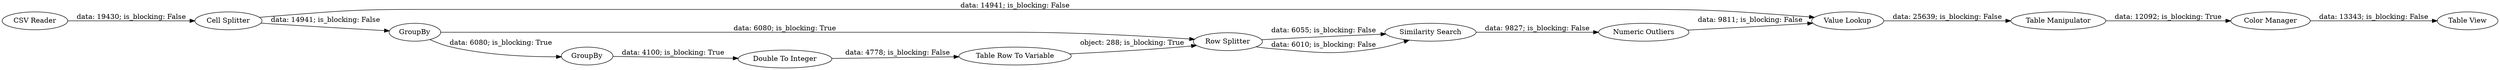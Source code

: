 digraph {
	"-4985130736879646611_7" [label="Cell Splitter"]
	"-4985130736879646611_5" [label="Similarity Search"]
	"-4985130736879646611_8" [label="Table Row To Variable"]
	"-4985130736879646611_13" [label="Table Manipulator"]
	"-4985130736879646611_12" [label="Value Lookup"]
	"-4985130736879646611_3" [label=GroupBy]
	"-4985130736879646611_9" [label="Row Splitter"]
	"-4985130736879646611_11" [label="Numeric Outliers"]
	"-4985130736879646611_1" [label="CSV Reader"]
	"-4985130736879646611_10" [label="Double To Integer"]
	"-4985130736879646611_14" [label="Table View"]
	"-4985130736879646611_4" [label=GroupBy]
	"-4985130736879646611_16" [label="Color Manager"]
	"-4985130736879646611_3" -> "-4985130736879646611_9" [label="data: 6080; is_blocking: True"]
	"-4985130736879646611_4" -> "-4985130736879646611_10" [label="data: 4100; is_blocking: True"]
	"-4985130736879646611_11" -> "-4985130736879646611_12" [label="data: 9811; is_blocking: False"]
	"-4985130736879646611_16" -> "-4985130736879646611_14" [label="data: 13343; is_blocking: False"]
	"-4985130736879646611_9" -> "-4985130736879646611_5" [label="data: 6055; is_blocking: False"]
	"-4985130736879646611_3" -> "-4985130736879646611_4" [label="data: 6080; is_blocking: True"]
	"-4985130736879646611_7" -> "-4985130736879646611_3" [label="data: 14941; is_blocking: False"]
	"-4985130736879646611_5" -> "-4985130736879646611_11" [label="data: 9827; is_blocking: False"]
	"-4985130736879646611_9" -> "-4985130736879646611_5" [label="data: 6010; is_blocking: False"]
	"-4985130736879646611_8" -> "-4985130736879646611_9" [label="object: 288; is_blocking: True"]
	"-4985130736879646611_1" -> "-4985130736879646611_7" [label="data: 19430; is_blocking: False"]
	"-4985130736879646611_13" -> "-4985130736879646611_16" [label="data: 12092; is_blocking: True"]
	"-4985130736879646611_12" -> "-4985130736879646611_13" [label="data: 25639; is_blocking: False"]
	"-4985130736879646611_7" -> "-4985130736879646611_12" [label="data: 14941; is_blocking: False"]
	"-4985130736879646611_10" -> "-4985130736879646611_8" [label="data: 4778; is_blocking: False"]
	rankdir=LR
}
